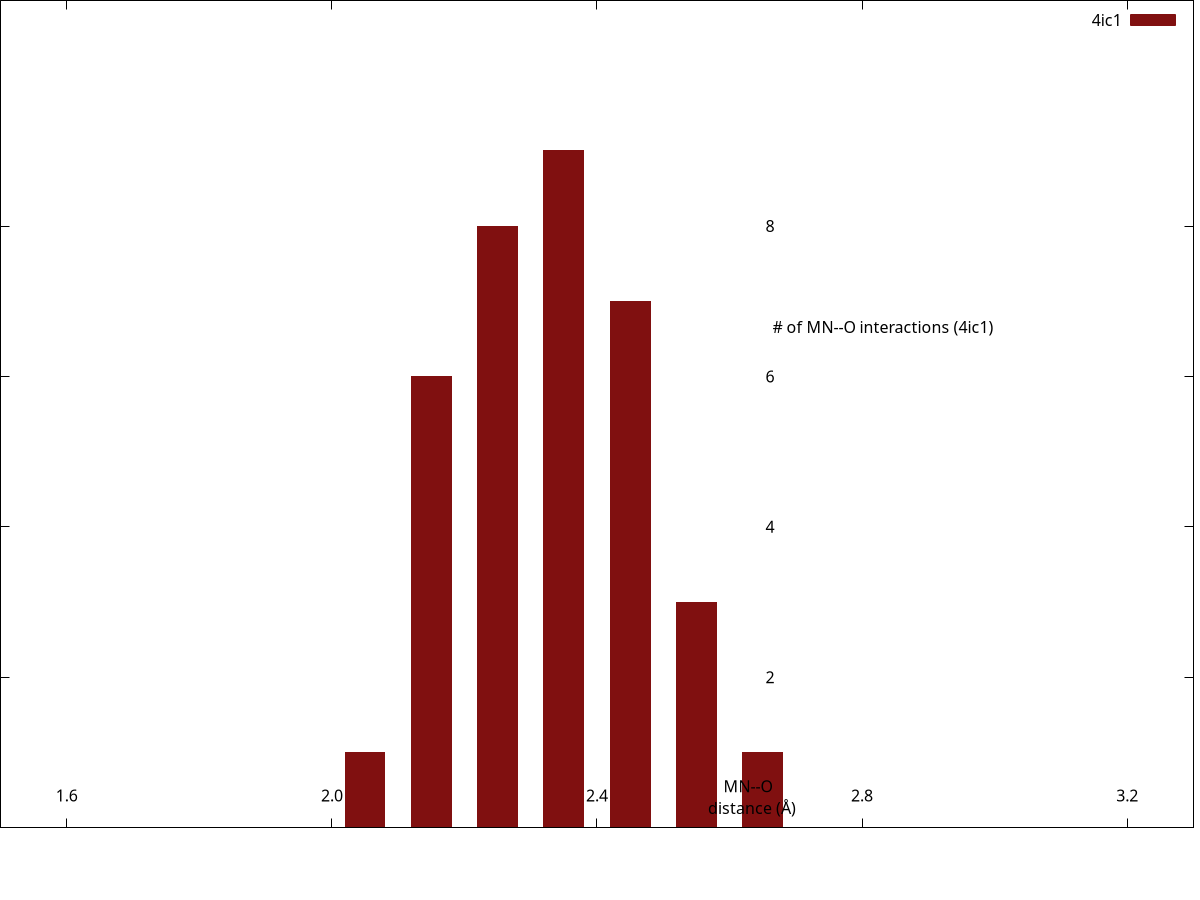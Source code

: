 set encoding iso_8859_1
set terminal pngcairo transparent enhanced size 340, 160 font "Arial Bold,10"
set output "/var/www/html/csgid/app/webroot/neighborhood_temp/4ic1/MN--O.png"
set lmargin at screen 0.00
set bmargin at screen 0.08
set rmargin at screen 0.995
set tmargin at screen 1.00
set xrange [1.5:3.3]
set format x "%3.1f"
set xtics 1.6,0.4,3.2
set xtics offset 0,graph 0.065
set yrange [0:4404]
unset ytics
set y2range [0:11]
set y2tics 2,2,9
set y2tics offset -49,graph 0.00
set y2tics mirror
set view 80,45
set key top right
set boxwidth 0.06
set style fill solid 1.0
set xlabel "MN--O \n distance (\305)" offset 17,4.4
set y2label "# of MN--O interactions (4ic1)" offset -40,4 rotate by 0
plot "-" using ($1+0.05):2 with boxes lc rgb "#801010" axis x1y2 title "4ic1", \
     "/var/www/html/csgid/app/webroot/neighborhood_temp/csd_metal_distances/MN--O.csv" using ($1+0.025):2 with linespoints linewidth 2 pointtype 7 pointsize 0.2 lc rgb "#074a7e" title "CSD^{4}" axis x1y1
2	1
2.1	6
2.2	8
2.3	9
2.4	7
2.5	3
2.6	1
e

